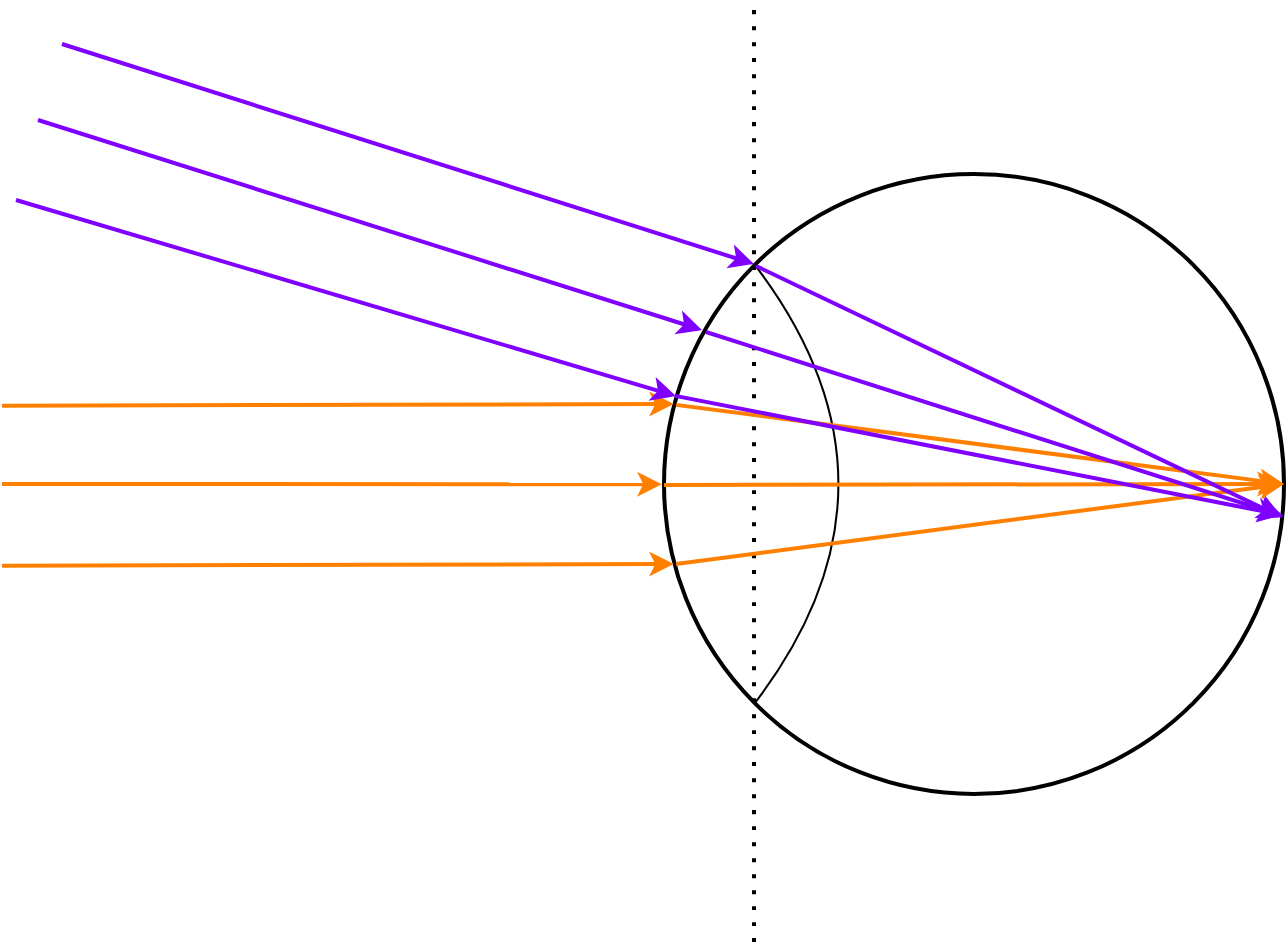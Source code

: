 <mxfile version="17.2.4" type="device"><diagram id="t0Vi8Qtcj9i58_pOpSO0" name="Seite-1"><mxGraphModel dx="1845" dy="682" grid="1" gridSize="10" guides="1" tooltips="1" connect="1" arrows="1" fold="1" page="1" pageScale="1" pageWidth="827" pageHeight="1169" math="0" shadow="0"><root><mxCell id="0"/><mxCell id="1" parent="0"/><mxCell id="aLpdrvo_2mW1-iXQ7Qlq-1" value="" style="ellipse;whiteSpace=wrap;html=1;aspect=fixed;strokeWidth=2;fillColor=none;" parent="1" vertex="1"><mxGeometry x="331" y="205" width="310" height="310" as="geometry"/></mxCell><mxCell id="aLpdrvo_2mW1-iXQ7Qlq-2" value="" style="endArrow=none;html=1;entryX=0;entryY=0;entryDx=0;entryDy=0;exitX=0;exitY=1;exitDx=0;exitDy=0;curved=1;" parent="1" source="aLpdrvo_2mW1-iXQ7Qlq-1" target="aLpdrvo_2mW1-iXQ7Qlq-1" edge="1"><mxGeometry width="50" height="50" relative="1" as="geometry"><mxPoint x="400" y="370" as="sourcePoint"/><mxPoint x="450" y="320" as="targetPoint"/><Array as="points"><mxPoint x="460" y="360"/></Array></mxGeometry></mxCell><mxCell id="aLpdrvo_2mW1-iXQ7Qlq-3" value="" style="endArrow=none;dashed=1;html=1;dashPattern=1 3;strokeWidth=2;curved=1;" parent="1" edge="1"><mxGeometry width="50" height="50" relative="1" as="geometry"><mxPoint x="376" y="589" as="sourcePoint"/><mxPoint x="376" y="119" as="targetPoint"/></mxGeometry></mxCell><mxCell id="aLpdrvo_2mW1-iXQ7Qlq-4" value="" style="endArrow=classic;html=1;curved=1;entryX=-0.013;entryY=0.481;entryDx=0;entryDy=0;entryPerimeter=0;strokeWidth=2;strokeColor=#FF8000;" parent="1" edge="1"><mxGeometry width="50" height="50" relative="1" as="geometry"><mxPoint y="360" as="sourcePoint"/><mxPoint x="329.97" y="360.11" as="targetPoint"/></mxGeometry></mxCell><mxCell id="aLpdrvo_2mW1-iXQ7Qlq-5" value="" style="endArrow=classic;html=1;curved=1;entryX=-0.013;entryY=0.481;entryDx=0;entryDy=0;entryPerimeter=0;strokeWidth=2;strokeColor=#FF8000;" parent="1" edge="1"><mxGeometry width="50" height="50" relative="1" as="geometry"><mxPoint y="320.89" as="sourcePoint"/><mxPoint x="335.97" y="320.0" as="targetPoint"/></mxGeometry></mxCell><mxCell id="aLpdrvo_2mW1-iXQ7Qlq-6" value="" style="endArrow=classic;html=1;curved=1;entryX=-0.013;entryY=0.481;entryDx=0;entryDy=0;entryPerimeter=0;strokeWidth=2;strokeColor=#FF8000;" parent="1" edge="1"><mxGeometry width="50" height="50" relative="1" as="geometry"><mxPoint y="400.89" as="sourcePoint"/><mxPoint x="335.97" y="400.0" as="targetPoint"/></mxGeometry></mxCell><mxCell id="aLpdrvo_2mW1-iXQ7Qlq-7" value="" style="endArrow=classic;html=1;curved=1;strokeWidth=2;strokeColor=#FF8000;" parent="1" edge="1"><mxGeometry width="50" height="50" relative="1" as="geometry"><mxPoint x="331" y="360.44" as="sourcePoint"/><mxPoint x="640" y="360" as="targetPoint"/></mxGeometry></mxCell><mxCell id="aLpdrvo_2mW1-iXQ7Qlq-8" value="" style="endArrow=classic;html=1;curved=1;strokeWidth=2;strokeColor=#FF8000;entryX=1;entryY=0.5;entryDx=0;entryDy=0;" parent="1" target="aLpdrvo_2mW1-iXQ7Qlq-1" edge="1"><mxGeometry width="50" height="50" relative="1" as="geometry"><mxPoint x="337" y="320.44" as="sourcePoint"/><mxPoint x="646" y="320" as="targetPoint"/></mxGeometry></mxCell><mxCell id="aLpdrvo_2mW1-iXQ7Qlq-9" value="" style="endArrow=classic;html=1;curved=1;strokeWidth=2;strokeColor=#FF8000;entryX=1;entryY=0.5;entryDx=0;entryDy=0;" parent="1" target="aLpdrvo_2mW1-iXQ7Qlq-1" edge="1"><mxGeometry width="50" height="50" relative="1" as="geometry"><mxPoint x="337" y="400.0" as="sourcePoint"/><mxPoint x="641.0" y="439.56" as="targetPoint"/></mxGeometry></mxCell><mxCell id="aLpdrvo_2mW1-iXQ7Qlq-10" value="" style="endArrow=classic;html=1;curved=1;entryX=-0.013;entryY=0.481;entryDx=0;entryDy=0;entryPerimeter=0;strokeWidth=2;strokeColor=#7F00FF;" parent="1" edge="1"><mxGeometry width="50" height="50" relative="1" as="geometry"><mxPoint x="30" y="140" as="sourcePoint"/><mxPoint x="375.97" y="250" as="targetPoint"/></mxGeometry></mxCell><mxCell id="aLpdrvo_2mW1-iXQ7Qlq-11" value="" style="endArrow=classic;html=1;curved=1;entryX=-0.013;entryY=0.481;entryDx=0;entryDy=0;entryPerimeter=0;strokeWidth=2;strokeColor=#7F00FF;" parent="1" edge="1"><mxGeometry width="50" height="50" relative="1" as="geometry"><mxPoint x="18" y="178" as="sourcePoint"/><mxPoint x="349.97" y="283" as="targetPoint"/></mxGeometry></mxCell><mxCell id="aLpdrvo_2mW1-iXQ7Qlq-12" value="" style="endArrow=classic;html=1;curved=1;entryX=-0.013;entryY=0.481;entryDx=0;entryDy=0;entryPerimeter=0;strokeWidth=2;strokeColor=#7F00FF;" parent="1" edge="1"><mxGeometry width="50" height="50" relative="1" as="geometry"><mxPoint x="7" y="218" as="sourcePoint"/><mxPoint x="336.97" y="316" as="targetPoint"/></mxGeometry></mxCell><mxCell id="aLpdrvo_2mW1-iXQ7Qlq-15" value="" style="endArrow=classic;html=1;curved=1;entryX=0.999;entryY=0.552;entryDx=0;entryDy=0;entryPerimeter=0;strokeWidth=2;strokeColor=#7F00FF;" parent="1" target="aLpdrvo_2mW1-iXQ7Qlq-1" edge="1"><mxGeometry width="50" height="50" relative="1" as="geometry"><mxPoint x="352" y="284" as="sourcePoint"/><mxPoint x="683.97" y="389" as="targetPoint"/></mxGeometry></mxCell><mxCell id="aLpdrvo_2mW1-iXQ7Qlq-16" value="" style="endArrow=classic;html=1;curved=1;entryX=0.997;entryY=0.554;entryDx=0;entryDy=0;entryPerimeter=0;strokeWidth=2;strokeColor=#7F00FF;" parent="1" target="aLpdrvo_2mW1-iXQ7Qlq-1" edge="1"><mxGeometry width="50" height="50" relative="1" as="geometry"><mxPoint x="377.0" y="251" as="sourcePoint"/><mxPoint x="722.97" y="361" as="targetPoint"/></mxGeometry></mxCell><mxCell id="aLpdrvo_2mW1-iXQ7Qlq-17" value="" style="endArrow=classic;html=1;curved=1;entryX=0.997;entryY=0.55;entryDx=0;entryDy=0;entryPerimeter=0;strokeWidth=2;strokeColor=#7F00FF;" parent="1" target="aLpdrvo_2mW1-iXQ7Qlq-1" edge="1"><mxGeometry width="50" height="50" relative="1" as="geometry"><mxPoint x="336.65" y="315.94" as="sourcePoint"/><mxPoint x="625.34" y="408.06" as="targetPoint"/></mxGeometry></mxCell></root></mxGraphModel></diagram></mxfile>